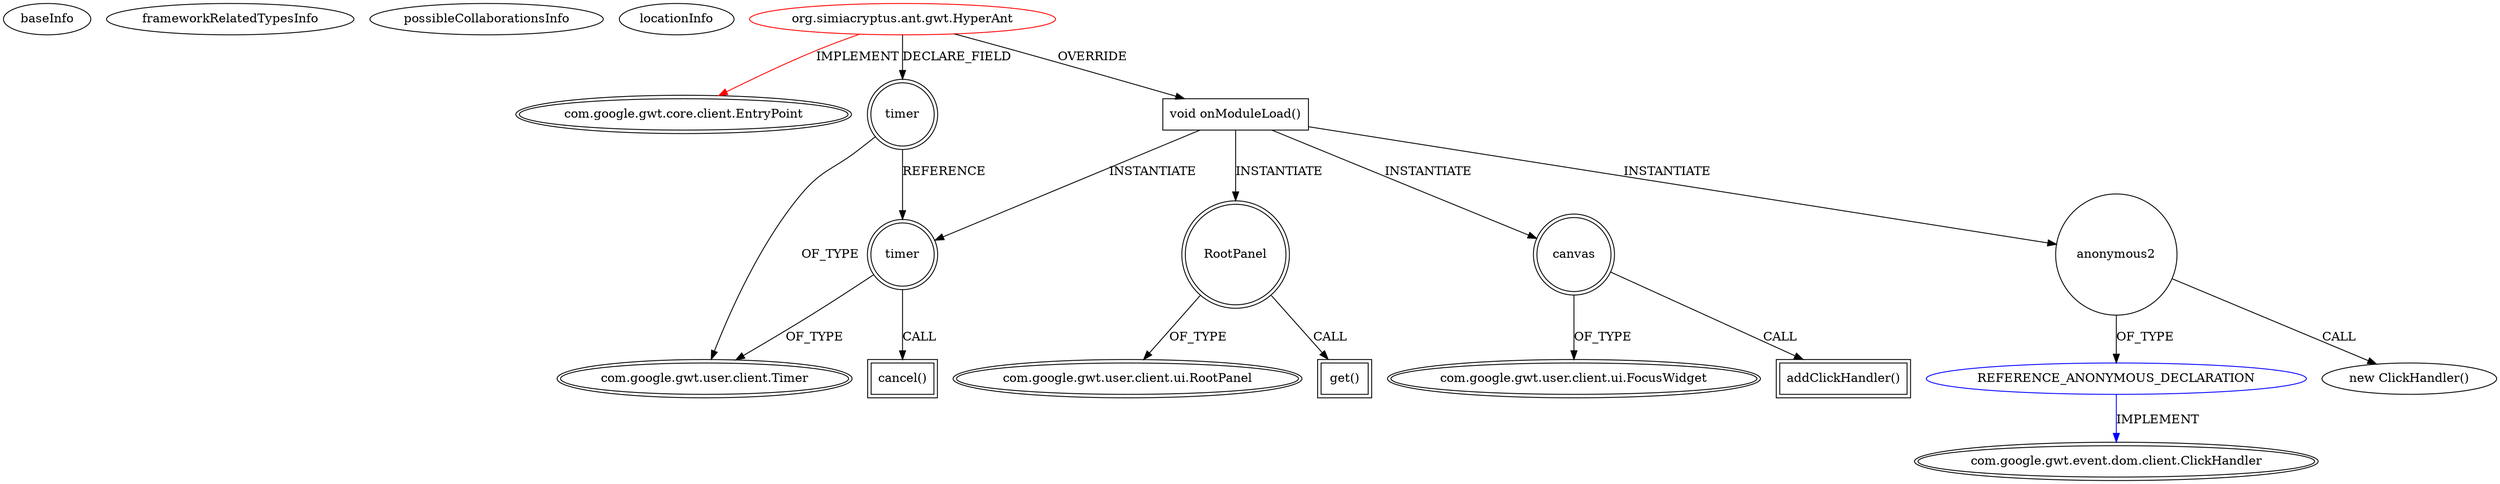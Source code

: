 digraph {
baseInfo[graphId=485,category="extension_graph",isAnonymous=false,possibleRelation=true]
frameworkRelatedTypesInfo[0="com.google.gwt.core.client.EntryPoint"]
possibleCollaborationsInfo[0="485~OVERRIDING_METHOD_DECLARATION-INSTANTIATION-~com.google.gwt.core.client.EntryPoint ~com.google.gwt.event.dom.client.ClickHandler ~false~true"]
locationInfo[projectName="acharneski-LangtonAnts",filePath="/acharneski-LangtonAnts/LangtonAnts-master/gwt/HyperAnt/src/org/simiacryptus/ant/gwt/HyperAnt.java",contextSignature="HyperAnt",graphId="485"]
0[label="org.simiacryptus.ant.gwt.HyperAnt",vertexType="ROOT_CLIENT_CLASS_DECLARATION",isFrameworkType=false,color=red]
1[label="com.google.gwt.core.client.EntryPoint",vertexType="FRAMEWORK_INTERFACE_TYPE",isFrameworkType=true,peripheries=2]
2[label="timer",vertexType="FIELD_DECLARATION",isFrameworkType=true,peripheries=2,shape=circle]
3[label="com.google.gwt.user.client.Timer",vertexType="FRAMEWORK_CLASS_TYPE",isFrameworkType=true,peripheries=2]
4[label="void onModuleLoad()",vertexType="OVERRIDING_METHOD_DECLARATION",isFrameworkType=false,shape=box]
5[label="RootPanel",vertexType="VARIABLE_EXPRESION",isFrameworkType=true,peripheries=2,shape=circle]
7[label="com.google.gwt.user.client.ui.RootPanel",vertexType="FRAMEWORK_CLASS_TYPE",isFrameworkType=true,peripheries=2]
6[label="get()",vertexType="INSIDE_CALL",isFrameworkType=true,peripheries=2,shape=box]
8[label="canvas",vertexType="VARIABLE_EXPRESION",isFrameworkType=true,peripheries=2,shape=circle]
10[label="com.google.gwt.user.client.ui.FocusWidget",vertexType="FRAMEWORK_CLASS_TYPE",isFrameworkType=true,peripheries=2]
9[label="addClickHandler()",vertexType="INSIDE_CALL",isFrameworkType=true,peripheries=2,shape=box]
12[label="anonymous2",vertexType="VARIABLE_EXPRESION",isFrameworkType=false,shape=circle]
13[label="REFERENCE_ANONYMOUS_DECLARATION",vertexType="REFERENCE_ANONYMOUS_DECLARATION",isFrameworkType=false,color=blue]
14[label="com.google.gwt.event.dom.client.ClickHandler",vertexType="FRAMEWORK_INTERFACE_TYPE",isFrameworkType=true,peripheries=2]
11[label="new ClickHandler()",vertexType="CONSTRUCTOR_CALL",isFrameworkType=false]
15[label="timer",vertexType="VARIABLE_EXPRESION",isFrameworkType=true,peripheries=2,shape=circle]
16[label="cancel()",vertexType="INSIDE_CALL",isFrameworkType=true,peripheries=2,shape=box]
0->1[label="IMPLEMENT",color=red]
0->2[label="DECLARE_FIELD"]
2->3[label="OF_TYPE"]
0->4[label="OVERRIDE"]
4->5[label="INSTANTIATE"]
5->7[label="OF_TYPE"]
5->6[label="CALL"]
4->8[label="INSTANTIATE"]
8->10[label="OF_TYPE"]
8->9[label="CALL"]
4->12[label="INSTANTIATE"]
13->14[label="IMPLEMENT",color=blue]
12->13[label="OF_TYPE"]
12->11[label="CALL"]
4->15[label="INSTANTIATE"]
2->15[label="REFERENCE"]
15->3[label="OF_TYPE"]
15->16[label="CALL"]
}
